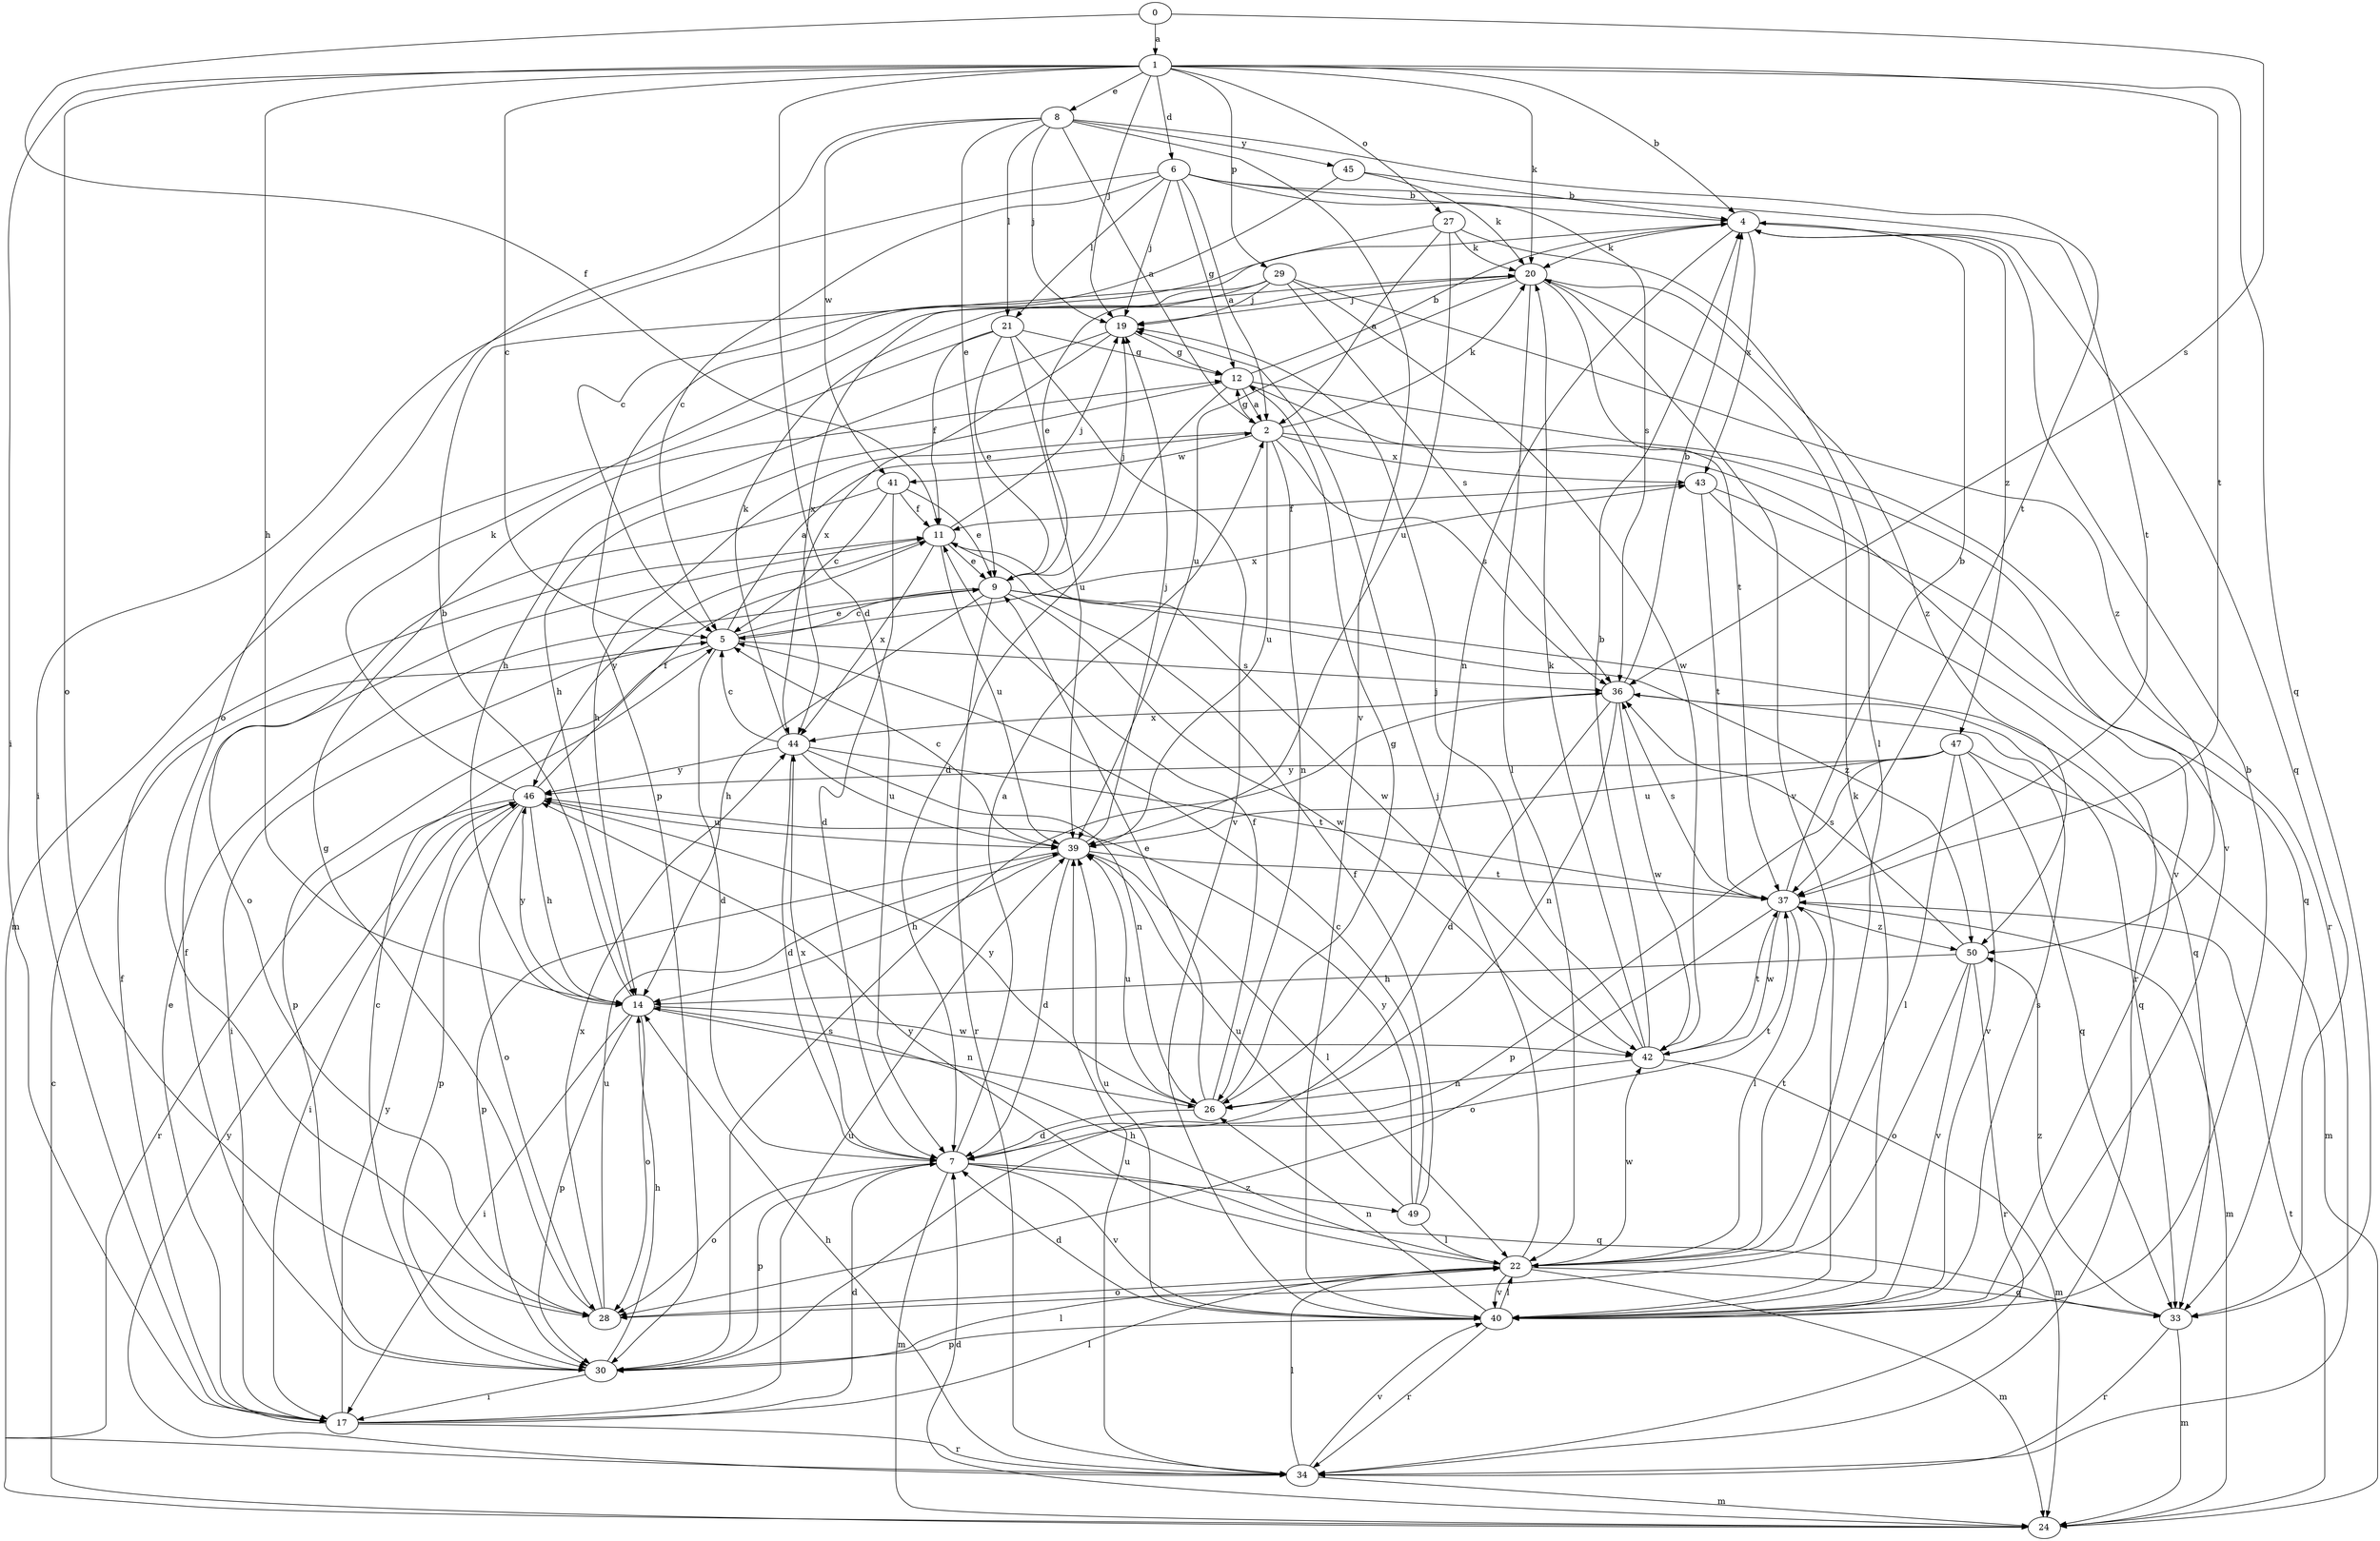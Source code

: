 strict digraph  {
0;
1;
2;
4;
5;
6;
7;
8;
9;
11;
12;
14;
17;
19;
20;
21;
22;
24;
26;
27;
28;
29;
30;
33;
34;
36;
37;
39;
40;
41;
42;
43;
44;
45;
46;
47;
49;
50;
0 -> 1  [label=a];
0 -> 11  [label=f];
0 -> 36  [label=s];
1 -> 4  [label=b];
1 -> 5  [label=c];
1 -> 6  [label=d];
1 -> 7  [label=d];
1 -> 8  [label=e];
1 -> 14  [label=h];
1 -> 17  [label=i];
1 -> 19  [label=j];
1 -> 20  [label=k];
1 -> 27  [label=o];
1 -> 28  [label=o];
1 -> 29  [label=p];
1 -> 33  [label=q];
1 -> 37  [label=t];
2 -> 12  [label=g];
2 -> 14  [label=h];
2 -> 20  [label=k];
2 -> 26  [label=n];
2 -> 36  [label=s];
2 -> 39  [label=u];
2 -> 40  [label=v];
2 -> 41  [label=w];
2 -> 43  [label=x];
4 -> 20  [label=k];
4 -> 26  [label=n];
4 -> 33  [label=q];
4 -> 43  [label=x];
4 -> 47  [label=z];
5 -> 2  [label=a];
5 -> 7  [label=d];
5 -> 9  [label=e];
5 -> 17  [label=i];
5 -> 30  [label=p];
5 -> 36  [label=s];
5 -> 43  [label=x];
6 -> 2  [label=a];
6 -> 4  [label=b];
6 -> 5  [label=c];
6 -> 12  [label=g];
6 -> 17  [label=i];
6 -> 19  [label=j];
6 -> 21  [label=l];
6 -> 36  [label=s];
6 -> 37  [label=t];
7 -> 2  [label=a];
7 -> 24  [label=m];
7 -> 28  [label=o];
7 -> 30  [label=p];
7 -> 33  [label=q];
7 -> 37  [label=t];
7 -> 40  [label=v];
7 -> 44  [label=x];
7 -> 49  [label=z];
8 -> 2  [label=a];
8 -> 9  [label=e];
8 -> 19  [label=j];
8 -> 21  [label=l];
8 -> 28  [label=o];
8 -> 37  [label=t];
8 -> 40  [label=v];
8 -> 41  [label=w];
8 -> 45  [label=y];
9 -> 5  [label=c];
9 -> 14  [label=h];
9 -> 19  [label=j];
9 -> 33  [label=q];
9 -> 34  [label=r];
9 -> 42  [label=w];
9 -> 50  [label=z];
11 -> 9  [label=e];
11 -> 19  [label=j];
11 -> 39  [label=u];
11 -> 42  [label=w];
11 -> 44  [label=x];
11 -> 46  [label=y];
12 -> 2  [label=a];
12 -> 4  [label=b];
12 -> 7  [label=d];
12 -> 14  [label=h];
12 -> 34  [label=r];
12 -> 40  [label=v];
14 -> 4  [label=b];
14 -> 17  [label=i];
14 -> 26  [label=n];
14 -> 28  [label=o];
14 -> 30  [label=p];
14 -> 42  [label=w];
14 -> 46  [label=y];
17 -> 7  [label=d];
17 -> 9  [label=e];
17 -> 11  [label=f];
17 -> 22  [label=l];
17 -> 34  [label=r];
17 -> 39  [label=u];
17 -> 46  [label=y];
19 -> 12  [label=g];
19 -> 14  [label=h];
19 -> 44  [label=x];
20 -> 19  [label=j];
20 -> 22  [label=l];
20 -> 37  [label=t];
20 -> 39  [label=u];
20 -> 40  [label=v];
20 -> 50  [label=z];
21 -> 9  [label=e];
21 -> 11  [label=f];
21 -> 12  [label=g];
21 -> 24  [label=m];
21 -> 39  [label=u];
21 -> 40  [label=v];
22 -> 14  [label=h];
22 -> 19  [label=j];
22 -> 24  [label=m];
22 -> 28  [label=o];
22 -> 33  [label=q];
22 -> 37  [label=t];
22 -> 40  [label=v];
22 -> 42  [label=w];
22 -> 46  [label=y];
24 -> 5  [label=c];
24 -> 7  [label=d];
24 -> 37  [label=t];
26 -> 7  [label=d];
26 -> 9  [label=e];
26 -> 11  [label=f];
26 -> 12  [label=g];
26 -> 39  [label=u];
26 -> 46  [label=y];
27 -> 2  [label=a];
27 -> 20  [label=k];
27 -> 22  [label=l];
27 -> 30  [label=p];
27 -> 39  [label=u];
28 -> 12  [label=g];
28 -> 39  [label=u];
28 -> 44  [label=x];
29 -> 9  [label=e];
29 -> 19  [label=j];
29 -> 36  [label=s];
29 -> 42  [label=w];
29 -> 44  [label=x];
29 -> 50  [label=z];
30 -> 5  [label=c];
30 -> 11  [label=f];
30 -> 14  [label=h];
30 -> 17  [label=i];
30 -> 22  [label=l];
30 -> 36  [label=s];
33 -> 24  [label=m];
33 -> 34  [label=r];
33 -> 50  [label=z];
34 -> 14  [label=h];
34 -> 22  [label=l];
34 -> 24  [label=m];
34 -> 39  [label=u];
34 -> 40  [label=v];
34 -> 46  [label=y];
36 -> 4  [label=b];
36 -> 7  [label=d];
36 -> 26  [label=n];
36 -> 33  [label=q];
36 -> 42  [label=w];
36 -> 44  [label=x];
37 -> 4  [label=b];
37 -> 22  [label=l];
37 -> 24  [label=m];
37 -> 28  [label=o];
37 -> 36  [label=s];
37 -> 42  [label=w];
37 -> 50  [label=z];
39 -> 5  [label=c];
39 -> 7  [label=d];
39 -> 14  [label=h];
39 -> 19  [label=j];
39 -> 22  [label=l];
39 -> 30  [label=p];
39 -> 37  [label=t];
40 -> 4  [label=b];
40 -> 7  [label=d];
40 -> 20  [label=k];
40 -> 22  [label=l];
40 -> 26  [label=n];
40 -> 30  [label=p];
40 -> 34  [label=r];
40 -> 36  [label=s];
40 -> 39  [label=u];
41 -> 5  [label=c];
41 -> 7  [label=d];
41 -> 9  [label=e];
41 -> 11  [label=f];
41 -> 28  [label=o];
42 -> 4  [label=b];
42 -> 19  [label=j];
42 -> 20  [label=k];
42 -> 24  [label=m];
42 -> 26  [label=n];
42 -> 37  [label=t];
43 -> 11  [label=f];
43 -> 33  [label=q];
43 -> 34  [label=r];
43 -> 37  [label=t];
44 -> 5  [label=c];
44 -> 7  [label=d];
44 -> 20  [label=k];
44 -> 26  [label=n];
44 -> 37  [label=t];
44 -> 39  [label=u];
44 -> 46  [label=y];
45 -> 4  [label=b];
45 -> 5  [label=c];
45 -> 20  [label=k];
46 -> 11  [label=f];
46 -> 14  [label=h];
46 -> 17  [label=i];
46 -> 20  [label=k];
46 -> 28  [label=o];
46 -> 30  [label=p];
46 -> 34  [label=r];
46 -> 39  [label=u];
47 -> 22  [label=l];
47 -> 24  [label=m];
47 -> 30  [label=p];
47 -> 33  [label=q];
47 -> 39  [label=u];
47 -> 40  [label=v];
47 -> 46  [label=y];
49 -> 5  [label=c];
49 -> 11  [label=f];
49 -> 22  [label=l];
49 -> 39  [label=u];
49 -> 46  [label=y];
50 -> 14  [label=h];
50 -> 28  [label=o];
50 -> 34  [label=r];
50 -> 36  [label=s];
50 -> 40  [label=v];
}
